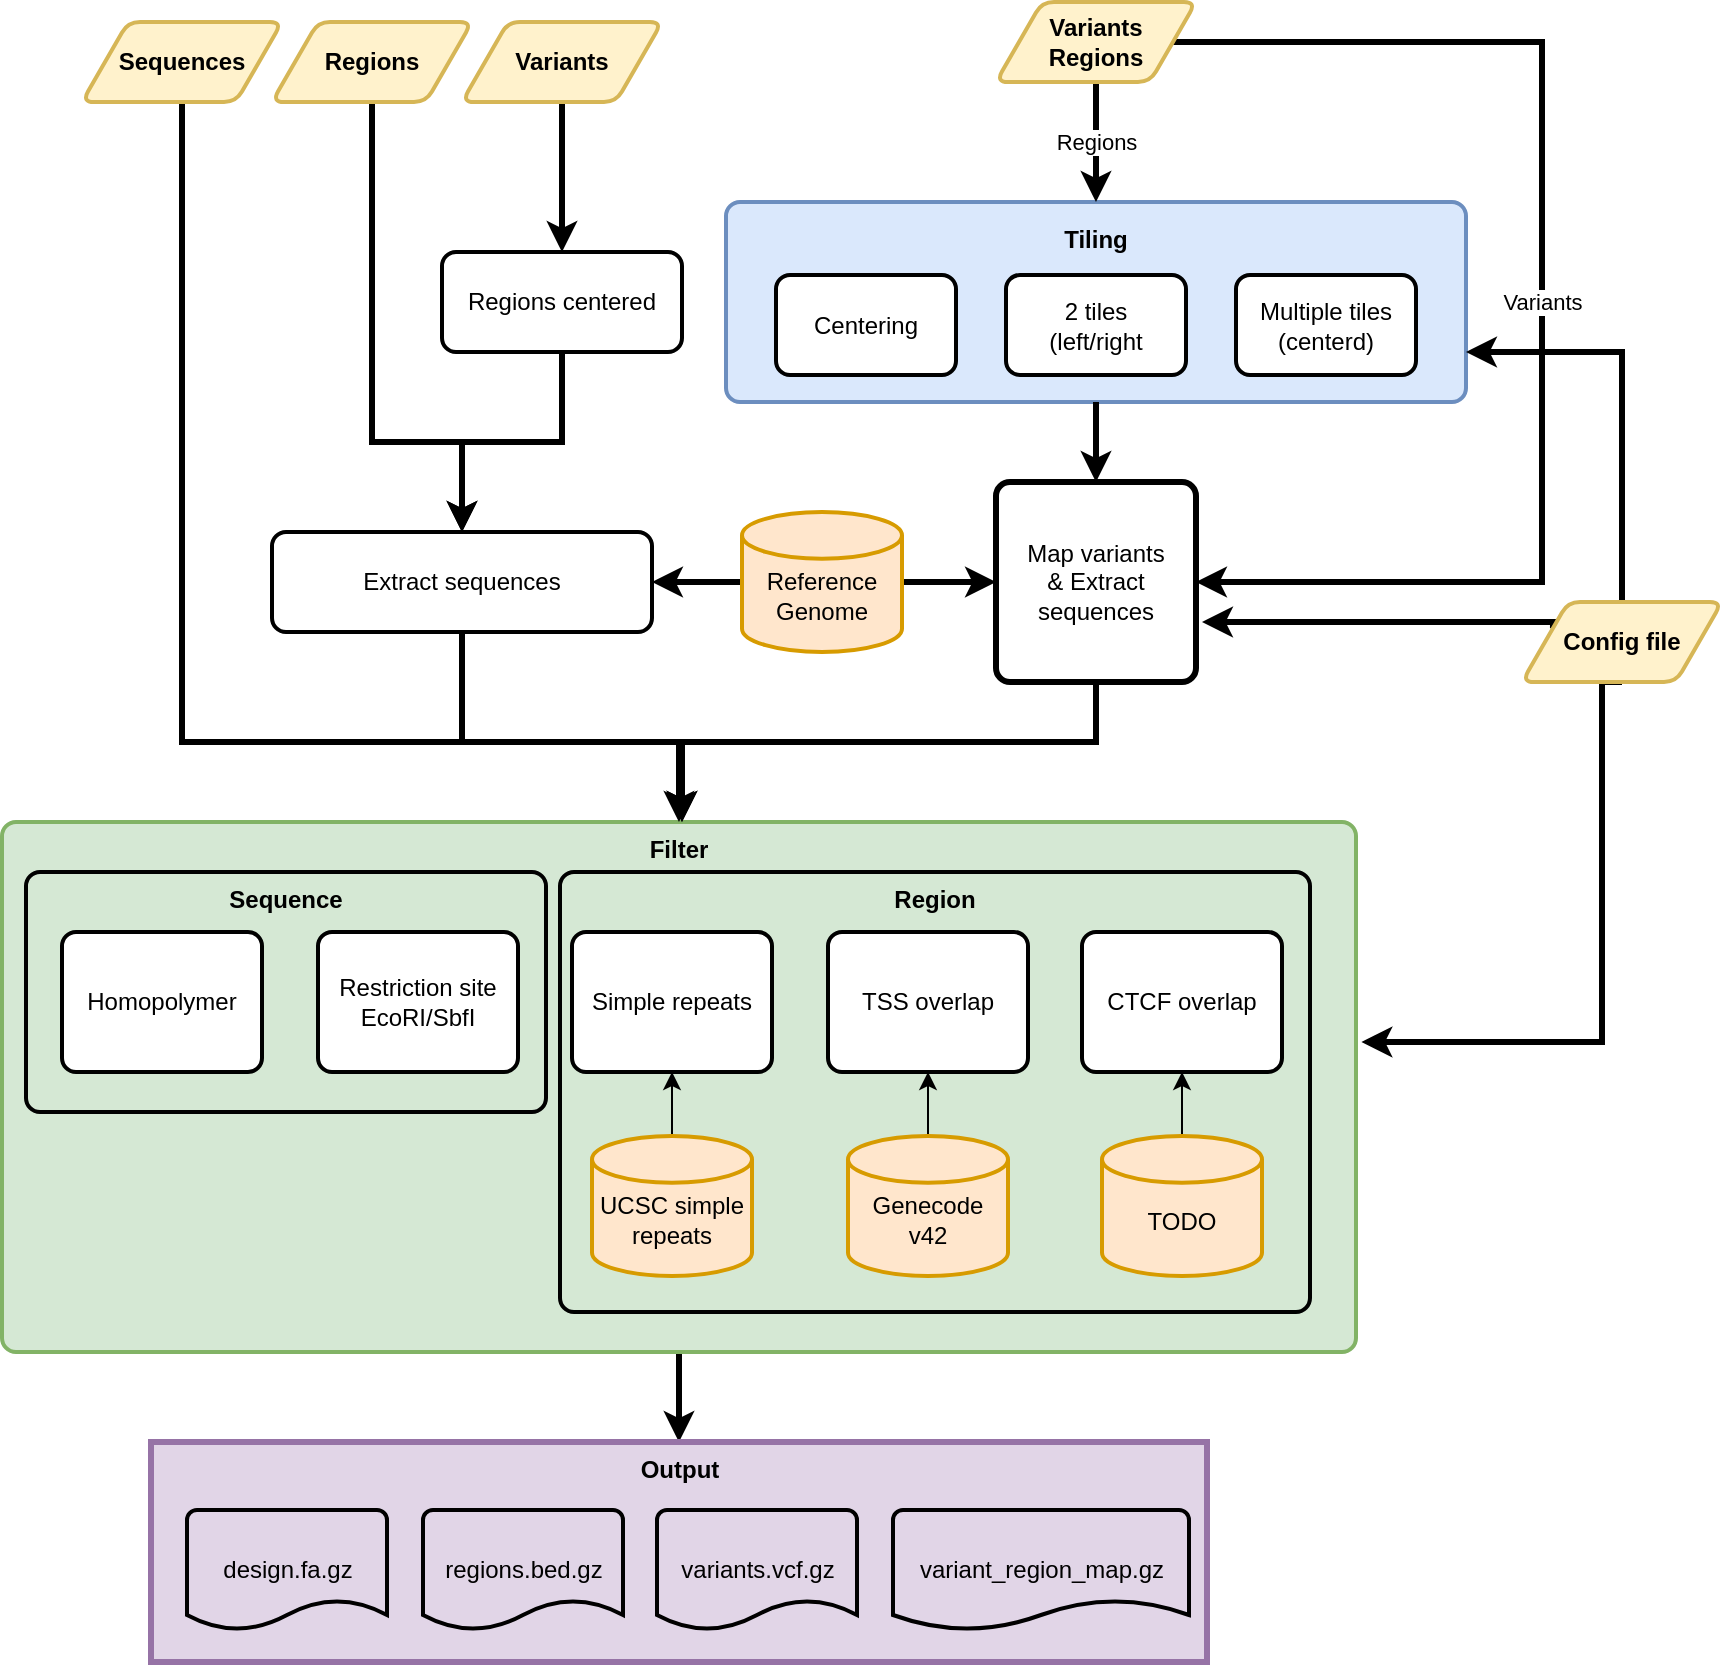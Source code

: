 <mxfile version="20.8.20" type="github">
  <diagram id="C5RBs43oDa-KdzZeNtuy" name="Page-1">
    <mxGraphModel dx="1434" dy="2111" grid="1" gridSize="10" guides="1" tooltips="1" connect="1" arrows="1" fold="1" page="1" pageScale="1" pageWidth="827" pageHeight="1169" math="0" shadow="0">
      <root>
        <mxCell id="WIyWlLk6GJQsqaUBKTNV-0" />
        <mxCell id="WIyWlLk6GJQsqaUBKTNV-1" parent="WIyWlLk6GJQsqaUBKTNV-0" />
        <mxCell id="VztmP7jNm2-bDzNmiWcb-14" value="&lt;p style=&quot;line-height: 0%;&quot;&gt;Tiling&lt;/p&gt;" style="rounded=1;whiteSpace=wrap;html=1;absoluteArcSize=1;arcSize=14;strokeWidth=2;glass=0;fillColor=#dae8fc;horizontal=1;verticalAlign=top;strokeColor=#6c8ebf;fontStyle=1" parent="WIyWlLk6GJQsqaUBKTNV-1" vertex="1">
          <mxGeometry x="502" y="100" width="370" height="100" as="geometry" />
        </mxCell>
        <mxCell id="ZryX_eBv5wf3s4xxrK_H-33" style="edgeStyle=orthogonalEdgeStyle;rounded=0;jumpSize=6;orthogonalLoop=1;jettySize=auto;html=1;exitX=0.5;exitY=1;exitDx=0;exitDy=0;shadow=0;strokeWidth=3;" edge="1" parent="WIyWlLk6GJQsqaUBKTNV-1" source="VztmP7jNm2-bDzNmiWcb-19" target="ZryX_eBv5wf3s4xxrK_H-29">
          <mxGeometry relative="1" as="geometry" />
        </mxCell>
        <mxCell id="VztmP7jNm2-bDzNmiWcb-19" value="Filter" style="rounded=1;whiteSpace=wrap;html=1;absoluteArcSize=1;arcSize=14;strokeWidth=2;glass=0;fillColor=#d5e8d4;verticalAlign=top;strokeColor=#82b366;fontStyle=1" parent="WIyWlLk6GJQsqaUBKTNV-1" vertex="1">
          <mxGeometry x="140" y="410" width="677" height="265" as="geometry" />
        </mxCell>
        <mxCell id="ZryX_eBv5wf3s4xxrK_H-1" value="Sequence" style="rounded=1;whiteSpace=wrap;html=1;absoluteArcSize=1;arcSize=14;strokeWidth=2;fillColor=none;verticalAlign=top;fontStyle=1" vertex="1" parent="WIyWlLk6GJQsqaUBKTNV-1">
          <mxGeometry x="152" y="435" width="260" height="120" as="geometry" />
        </mxCell>
        <mxCell id="ZryX_eBv5wf3s4xxrK_H-0" value="Region" style="rounded=1;whiteSpace=wrap;html=1;absoluteArcSize=1;arcSize=14;strokeWidth=2;fillColor=none;verticalAlign=top;fontStyle=1" vertex="1" parent="WIyWlLk6GJQsqaUBKTNV-1">
          <mxGeometry x="419" y="435" width="375" height="220" as="geometry" />
        </mxCell>
        <mxCell id="ZryX_eBv5wf3s4xxrK_H-18" style="edgeStyle=orthogonalEdgeStyle;rounded=0;jumpSize=6;orthogonalLoop=1;jettySize=auto;html=1;exitX=0.5;exitY=1;exitDx=0;exitDy=0;entryX=0.5;entryY=0;entryDx=0;entryDy=0;shadow=0;strokeWidth=3;" edge="1" parent="WIyWlLk6GJQsqaUBKTNV-1" source="VztmP7jNm2-bDzNmiWcb-0" target="VztmP7jNm2-bDzNmiWcb-19">
          <mxGeometry relative="1" as="geometry">
            <Array as="points">
              <mxPoint x="230" y="370" />
              <mxPoint x="479" y="370" />
            </Array>
          </mxGeometry>
        </mxCell>
        <mxCell id="VztmP7jNm2-bDzNmiWcb-0" value="Sequences" style="shape=parallelogram;html=1;strokeWidth=2;perimeter=parallelogramPerimeter;whiteSpace=wrap;rounded=1;arcSize=12;size=0.23;fillColor=#fff2cc;strokeColor=#d6b656;fontStyle=1" parent="WIyWlLk6GJQsqaUBKTNV-1" vertex="1">
          <mxGeometry x="180" y="10" width="100" height="40" as="geometry" />
        </mxCell>
        <mxCell id="ZryX_eBv5wf3s4xxrK_H-17" style="edgeStyle=orthogonalEdgeStyle;rounded=0;jumpSize=6;orthogonalLoop=1;jettySize=auto;html=1;exitX=0.5;exitY=1;exitDx=0;exitDy=0;entryX=0.5;entryY=0;entryDx=0;entryDy=0;shadow=0;strokeWidth=3;" edge="1" parent="WIyWlLk6GJQsqaUBKTNV-1" source="VztmP7jNm2-bDzNmiWcb-1" target="VztmP7jNm2-bDzNmiWcb-20">
          <mxGeometry relative="1" as="geometry">
            <Array as="points">
              <mxPoint x="325" y="220" />
              <mxPoint x="370" y="220" />
            </Array>
          </mxGeometry>
        </mxCell>
        <mxCell id="VztmP7jNm2-bDzNmiWcb-1" value="Regions" style="shape=parallelogram;html=1;strokeWidth=2;perimeter=parallelogramPerimeter;whiteSpace=wrap;rounded=1;arcSize=12;size=0.23;fillColor=#fff2cc;strokeColor=#d6b656;fontStyle=1" parent="WIyWlLk6GJQsqaUBKTNV-1" vertex="1">
          <mxGeometry x="275" y="10" width="100" height="40" as="geometry" />
        </mxCell>
        <mxCell id="VztmP7jNm2-bDzNmiWcb-18" style="edgeStyle=orthogonalEdgeStyle;rounded=0;orthogonalLoop=1;jettySize=auto;html=1;entryX=0.5;entryY=0;entryDx=0;entryDy=0;strokeWidth=3;" parent="WIyWlLk6GJQsqaUBKTNV-1" source="VztmP7jNm2-bDzNmiWcb-3" target="VztmP7jNm2-bDzNmiWcb-17" edge="1">
          <mxGeometry relative="1" as="geometry" />
        </mxCell>
        <mxCell id="VztmP7jNm2-bDzNmiWcb-3" value="Variants" style="shape=parallelogram;html=1;strokeWidth=2;perimeter=parallelogramPerimeter;whiteSpace=wrap;rounded=1;arcSize=12;size=0.23;fillColor=#fff2cc;strokeColor=#d6b656;fontStyle=1" parent="WIyWlLk6GJQsqaUBKTNV-1" vertex="1">
          <mxGeometry x="370" y="10" width="100" height="40" as="geometry" />
        </mxCell>
        <mxCell id="VztmP7jNm2-bDzNmiWcb-16" value="Regions" style="edgeStyle=orthogonalEdgeStyle;rounded=0;orthogonalLoop=1;jettySize=auto;html=1;exitX=0.5;exitY=1;exitDx=0;exitDy=0;entryX=0.5;entryY=0;entryDx=0;entryDy=0;strokeWidth=3;" parent="WIyWlLk6GJQsqaUBKTNV-1" source="VztmP7jNm2-bDzNmiWcb-4" target="VztmP7jNm2-bDzNmiWcb-14" edge="1">
          <mxGeometry relative="1" as="geometry" />
        </mxCell>
        <mxCell id="ZryX_eBv5wf3s4xxrK_H-12" value="Variants" style="edgeStyle=orthogonalEdgeStyle;rounded=0;orthogonalLoop=1;jettySize=auto;html=1;exitX=1;exitY=0.5;exitDx=0;exitDy=0;entryX=1;entryY=0.5;entryDx=0;entryDy=0;shadow=0;jumpSize=6;strokeWidth=3;" edge="1" parent="WIyWlLk6GJQsqaUBKTNV-1" source="VztmP7jNm2-bDzNmiWcb-4" target="ZryX_eBv5wf3s4xxrK_H-9">
          <mxGeometry relative="1" as="geometry">
            <Array as="points">
              <mxPoint x="910" y="20" />
              <mxPoint x="910" y="290" />
            </Array>
          </mxGeometry>
        </mxCell>
        <mxCell id="VztmP7jNm2-bDzNmiWcb-4" value="Variants&lt;br&gt;Regions" style="shape=parallelogram;html=1;strokeWidth=2;perimeter=parallelogramPerimeter;whiteSpace=wrap;rounded=1;arcSize=12;size=0.23;fillColor=#fff2cc;strokeColor=#d6b656;fontStyle=1" parent="WIyWlLk6GJQsqaUBKTNV-1" vertex="1">
          <mxGeometry x="637" width="100" height="40" as="geometry" />
        </mxCell>
        <mxCell id="ZryX_eBv5wf3s4xxrK_H-14" value="" style="edgeStyle=orthogonalEdgeStyle;rounded=0;jumpSize=6;orthogonalLoop=1;jettySize=auto;html=1;shadow=0;strokeWidth=3;" edge="1" parent="WIyWlLk6GJQsqaUBKTNV-1" source="VztmP7jNm2-bDzNmiWcb-6" target="ZryX_eBv5wf3s4xxrK_H-9">
          <mxGeometry relative="1" as="geometry" />
        </mxCell>
        <mxCell id="ZryX_eBv5wf3s4xxrK_H-15" value="" style="edgeStyle=orthogonalEdgeStyle;rounded=0;jumpSize=6;orthogonalLoop=1;jettySize=auto;html=1;shadow=0;strokeWidth=3;" edge="1" parent="WIyWlLk6GJQsqaUBKTNV-1" source="VztmP7jNm2-bDzNmiWcb-6" target="VztmP7jNm2-bDzNmiWcb-20">
          <mxGeometry relative="1" as="geometry" />
        </mxCell>
        <mxCell id="VztmP7jNm2-bDzNmiWcb-6" value="&lt;div&gt;&lt;br&gt;&lt;/div&gt;&lt;div&gt;Reference Genome&lt;/div&gt;" style="strokeWidth=2;html=1;shape=mxgraph.flowchart.database;whiteSpace=wrap;fillColor=#ffe6cc;strokeColor=#d79b00;" parent="WIyWlLk6GJQsqaUBKTNV-1" vertex="1">
          <mxGeometry x="510" y="255" width="80" height="70" as="geometry" />
        </mxCell>
        <mxCell id="ZryX_eBv5wf3s4xxrK_H-5" value="" style="edgeStyle=orthogonalEdgeStyle;rounded=0;orthogonalLoop=1;jettySize=auto;html=1;" edge="1" parent="WIyWlLk6GJQsqaUBKTNV-1" source="VztmP7jNm2-bDzNmiWcb-8" target="VztmP7jNm2-bDzNmiWcb-29">
          <mxGeometry relative="1" as="geometry" />
        </mxCell>
        <mxCell id="VztmP7jNm2-bDzNmiWcb-8" value="&lt;br&gt;&lt;div&gt;Genecode&lt;/div&gt;v42" style="strokeWidth=2;html=1;shape=mxgraph.flowchart.database;whiteSpace=wrap;fillColor=#ffe6cc;strokeColor=#d79b00;" parent="WIyWlLk6GJQsqaUBKTNV-1" vertex="1">
          <mxGeometry x="563" y="567" width="80" height="70" as="geometry" />
        </mxCell>
        <mxCell id="ZryX_eBv5wf3s4xxrK_H-16" value="" style="edgeStyle=orthogonalEdgeStyle;rounded=0;jumpSize=6;orthogonalLoop=1;jettySize=auto;html=1;shadow=0;strokeWidth=3;" edge="1" parent="WIyWlLk6GJQsqaUBKTNV-1" source="VztmP7jNm2-bDzNmiWcb-17" target="VztmP7jNm2-bDzNmiWcb-20">
          <mxGeometry relative="1" as="geometry">
            <Array as="points">
              <mxPoint x="420" y="220" />
              <mxPoint x="370" y="220" />
            </Array>
          </mxGeometry>
        </mxCell>
        <mxCell id="VztmP7jNm2-bDzNmiWcb-17" value="Regions centered" style="rounded=1;whiteSpace=wrap;html=1;absoluteArcSize=1;arcSize=14;strokeWidth=2;glass=0;fillColor=none;" parent="WIyWlLk6GJQsqaUBKTNV-1" vertex="1">
          <mxGeometry x="360" y="125" width="120" height="50" as="geometry" />
        </mxCell>
        <mxCell id="ZryX_eBv5wf3s4xxrK_H-19" style="edgeStyle=orthogonalEdgeStyle;rounded=0;jumpSize=6;orthogonalLoop=1;jettySize=auto;html=1;exitX=0.5;exitY=1;exitDx=0;exitDy=0;shadow=0;strokeWidth=3;" edge="1" parent="WIyWlLk6GJQsqaUBKTNV-1" source="VztmP7jNm2-bDzNmiWcb-20">
          <mxGeometry relative="1" as="geometry">
            <mxPoint x="480" y="410" as="targetPoint" />
            <Array as="points">
              <mxPoint x="370" y="370" />
              <mxPoint x="480" y="370" />
            </Array>
          </mxGeometry>
        </mxCell>
        <mxCell id="VztmP7jNm2-bDzNmiWcb-20" value="Extract sequences" style="rounded=1;whiteSpace=wrap;html=1;absoluteArcSize=1;arcSize=14;strokeWidth=2;glass=0;fillColor=none;" parent="WIyWlLk6GJQsqaUBKTNV-1" vertex="1">
          <mxGeometry x="275" y="265" width="190" height="50" as="geometry" />
        </mxCell>
        <mxCell id="VztmP7jNm2-bDzNmiWcb-25" value="CTCF overlap" style="rounded=1;whiteSpace=wrap;html=1;absoluteArcSize=1;arcSize=14;strokeWidth=2;glass=0;" parent="WIyWlLk6GJQsqaUBKTNV-1" vertex="1">
          <mxGeometry x="680" y="465" width="100" height="70" as="geometry" />
        </mxCell>
        <mxCell id="VztmP7jNm2-bDzNmiWcb-26" value="Homopolymer" style="rounded=1;whiteSpace=wrap;html=1;absoluteArcSize=1;arcSize=14;strokeWidth=2;glass=0;" parent="WIyWlLk6GJQsqaUBKTNV-1" vertex="1">
          <mxGeometry x="170" y="465" width="100" height="70" as="geometry" />
        </mxCell>
        <mxCell id="VztmP7jNm2-bDzNmiWcb-27" value="Restriction site&lt;br&gt;EcoRI/SbfI " style="rounded=1;whiteSpace=wrap;html=1;absoluteArcSize=1;arcSize=14;strokeWidth=2;glass=0;" parent="WIyWlLk6GJQsqaUBKTNV-1" vertex="1">
          <mxGeometry x="298" y="465" width="100" height="70" as="geometry" />
        </mxCell>
        <mxCell id="VztmP7jNm2-bDzNmiWcb-28" value="Simple repeats" style="rounded=1;whiteSpace=wrap;html=1;absoluteArcSize=1;arcSize=14;strokeWidth=2;glass=0;" parent="WIyWlLk6GJQsqaUBKTNV-1" vertex="1">
          <mxGeometry x="425" y="465" width="100" height="70" as="geometry" />
        </mxCell>
        <mxCell id="VztmP7jNm2-bDzNmiWcb-29" value="TSS overlap" style="rounded=1;whiteSpace=wrap;html=1;absoluteArcSize=1;arcSize=14;strokeWidth=2;glass=0;" parent="WIyWlLk6GJQsqaUBKTNV-1" vertex="1">
          <mxGeometry x="553" y="465" width="100" height="70" as="geometry" />
        </mxCell>
        <mxCell id="ZryX_eBv5wf3s4xxrK_H-6" value="" style="edgeStyle=orthogonalEdgeStyle;rounded=0;orthogonalLoop=1;jettySize=auto;html=1;" edge="1" parent="WIyWlLk6GJQsqaUBKTNV-1" source="ZryX_eBv5wf3s4xxrK_H-2" target="VztmP7jNm2-bDzNmiWcb-25">
          <mxGeometry relative="1" as="geometry" />
        </mxCell>
        <mxCell id="ZryX_eBv5wf3s4xxrK_H-2" value="&lt;div&gt;&lt;br&gt;&lt;/div&gt;&lt;div&gt;TODO&lt;/div&gt;" style="strokeWidth=2;html=1;shape=mxgraph.flowchart.database;whiteSpace=wrap;fillColor=#ffe6cc;strokeColor=#d79b00;" vertex="1" parent="WIyWlLk6GJQsqaUBKTNV-1">
          <mxGeometry x="690" y="567" width="80" height="70" as="geometry" />
        </mxCell>
        <mxCell id="ZryX_eBv5wf3s4xxrK_H-4" style="edgeStyle=orthogonalEdgeStyle;rounded=0;orthogonalLoop=1;jettySize=auto;html=1;entryX=0.5;entryY=1;entryDx=0;entryDy=0;" edge="1" parent="WIyWlLk6GJQsqaUBKTNV-1" source="ZryX_eBv5wf3s4xxrK_H-3" target="VztmP7jNm2-bDzNmiWcb-28">
          <mxGeometry relative="1" as="geometry">
            <mxPoint x="510" y="545" as="targetPoint" />
          </mxGeometry>
        </mxCell>
        <mxCell id="ZryX_eBv5wf3s4xxrK_H-3" value="&lt;div&gt;&lt;br&gt;&lt;/div&gt;&lt;div&gt;UCSC simple repeats&lt;/div&gt;" style="strokeWidth=2;html=1;shape=mxgraph.flowchart.database;whiteSpace=wrap;fillColor=#ffe6cc;strokeColor=#d79b00;" vertex="1" parent="WIyWlLk6GJQsqaUBKTNV-1">
          <mxGeometry x="435" y="567" width="80" height="70" as="geometry" />
        </mxCell>
        <mxCell id="ZryX_eBv5wf3s4xxrK_H-20" style="edgeStyle=orthogonalEdgeStyle;rounded=0;jumpSize=6;orthogonalLoop=1;jettySize=auto;html=1;exitX=0.5;exitY=1;exitDx=0;exitDy=0;shadow=0;strokeWidth=3;" edge="1" parent="WIyWlLk6GJQsqaUBKTNV-1" source="ZryX_eBv5wf3s4xxrK_H-9">
          <mxGeometry relative="1" as="geometry">
            <mxPoint x="480" y="410" as="targetPoint" />
            <Array as="points">
              <mxPoint x="687" y="370" />
              <mxPoint x="480" y="370" />
            </Array>
          </mxGeometry>
        </mxCell>
        <mxCell id="ZryX_eBv5wf3s4xxrK_H-9" value="Map variants&lt;br&gt;&amp;amp; Extract sequences" style="rounded=1;whiteSpace=wrap;html=1;absoluteArcSize=1;arcSize=14;strokeWidth=3;fillColor=none;" vertex="1" parent="WIyWlLk6GJQsqaUBKTNV-1">
          <mxGeometry x="637" y="240" width="100" height="100" as="geometry" />
        </mxCell>
        <mxCell id="ZryX_eBv5wf3s4xxrK_H-13" value="" style="edgeStyle=orthogonalEdgeStyle;rounded=0;jumpSize=6;orthogonalLoop=1;jettySize=auto;html=1;shadow=0;strokeWidth=3;" edge="1" parent="WIyWlLk6GJQsqaUBKTNV-1" source="VztmP7jNm2-bDzNmiWcb-14" target="ZryX_eBv5wf3s4xxrK_H-9">
          <mxGeometry relative="1" as="geometry" />
        </mxCell>
        <mxCell id="VztmP7jNm2-bDzNmiWcb-12" value="" style="group;fillColor=none;rounded=0;glass=0;" parent="WIyWlLk6GJQsqaUBKTNV-1" vertex="1" connectable="0">
          <mxGeometry x="527" y="136.5" width="350" height="75" as="geometry" />
        </mxCell>
        <mxCell id="VztmP7jNm2-bDzNmiWcb-9" value="&lt;div align=&quot;center&quot;&gt;Centering&lt;/div&gt;" style="rounded=1;whiteSpace=wrap;html=1;absoluteArcSize=1;arcSize=14;strokeWidth=2;align=center;" parent="VztmP7jNm2-bDzNmiWcb-12" vertex="1">
          <mxGeometry width="90" height="50" as="geometry" />
        </mxCell>
        <mxCell id="VztmP7jNm2-bDzNmiWcb-10" value="&lt;div&gt;2 tiles&lt;/div&gt;&lt;div&gt;(left/right&lt;br&gt;&lt;/div&gt;" style="rounded=1;whiteSpace=wrap;html=1;absoluteArcSize=1;arcSize=14;strokeWidth=2;align=center;" parent="VztmP7jNm2-bDzNmiWcb-12" vertex="1">
          <mxGeometry x="115" width="90" height="50" as="geometry" />
        </mxCell>
        <mxCell id="VztmP7jNm2-bDzNmiWcb-11" value="Multiple tiles&lt;br&gt;(centerd)" style="rounded=1;whiteSpace=wrap;html=1;absoluteArcSize=1;arcSize=14;strokeWidth=2;align=center;" parent="VztmP7jNm2-bDzNmiWcb-12" vertex="1">
          <mxGeometry x="230" width="90" height="50" as="geometry" />
        </mxCell>
        <mxCell id="ZryX_eBv5wf3s4xxrK_H-34" value="" style="group" vertex="1" connectable="0" parent="WIyWlLk6GJQsqaUBKTNV-1">
          <mxGeometry x="214.5" y="720" width="528" height="110" as="geometry" />
        </mxCell>
        <mxCell id="ZryX_eBv5wf3s4xxrK_H-29" value="Output" style="rounded=0;whiteSpace=wrap;html=1;strokeColor=#9673a6;strokeWidth=3;fillColor=#e1d5e7;verticalAlign=top;fontStyle=1" vertex="1" parent="ZryX_eBv5wf3s4xxrK_H-34">
          <mxGeometry width="528" height="110" as="geometry" />
        </mxCell>
        <mxCell id="ZryX_eBv5wf3s4xxrK_H-23" value="design.fa.gz" style="strokeWidth=2;html=1;shape=mxgraph.flowchart.document2;whiteSpace=wrap;size=0.25;strokeColor=#000000;fillColor=none;" vertex="1" parent="ZryX_eBv5wf3s4xxrK_H-34">
          <mxGeometry x="18" y="34" width="100" height="60" as="geometry" />
        </mxCell>
        <mxCell id="ZryX_eBv5wf3s4xxrK_H-24" value="regions.bed.gz" style="strokeWidth=2;html=1;shape=mxgraph.flowchart.document2;whiteSpace=wrap;size=0.25;strokeColor=#000000;fillColor=none;" vertex="1" parent="ZryX_eBv5wf3s4xxrK_H-34">
          <mxGeometry x="136" y="34" width="100" height="60" as="geometry" />
        </mxCell>
        <mxCell id="ZryX_eBv5wf3s4xxrK_H-25" value="variants.vcf.gz" style="strokeWidth=2;html=1;shape=mxgraph.flowchart.document2;whiteSpace=wrap;size=0.25;strokeColor=#000000;fillColor=none;" vertex="1" parent="ZryX_eBv5wf3s4xxrK_H-34">
          <mxGeometry x="253" y="34" width="100" height="60" as="geometry" />
        </mxCell>
        <mxCell id="ZryX_eBv5wf3s4xxrK_H-26" value="variant_region_map.gz" style="strokeWidth=2;html=1;shape=mxgraph.flowchart.document2;whiteSpace=wrap;size=0.25;strokeColor=#000000;fillColor=none;" vertex="1" parent="ZryX_eBv5wf3s4xxrK_H-34">
          <mxGeometry x="371" y="34" width="148" height="60" as="geometry" />
        </mxCell>
        <mxCell id="ZryX_eBv5wf3s4xxrK_H-37" style="edgeStyle=orthogonalEdgeStyle;rounded=0;jumpSize=6;orthogonalLoop=1;jettySize=auto;html=1;exitX=0;exitY=0.25;exitDx=0;exitDy=0;shadow=0;strokeWidth=3;" edge="1" parent="WIyWlLk6GJQsqaUBKTNV-1" source="ZryX_eBv5wf3s4xxrK_H-36">
          <mxGeometry relative="1" as="geometry">
            <mxPoint x="740" y="310" as="targetPoint" />
            <Array as="points">
              <mxPoint x="916" y="310" />
            </Array>
          </mxGeometry>
        </mxCell>
        <mxCell id="ZryX_eBv5wf3s4xxrK_H-38" style="edgeStyle=orthogonalEdgeStyle;rounded=0;jumpSize=6;orthogonalLoop=1;jettySize=auto;html=1;exitX=0.5;exitY=1;exitDx=0;exitDy=0;entryX=1.004;entryY=0.415;entryDx=0;entryDy=0;entryPerimeter=0;shadow=0;strokeWidth=3;" edge="1" parent="WIyWlLk6GJQsqaUBKTNV-1" source="ZryX_eBv5wf3s4xxrK_H-36" target="VztmP7jNm2-bDzNmiWcb-19">
          <mxGeometry relative="1" as="geometry">
            <Array as="points">
              <mxPoint x="940" y="520" />
            </Array>
          </mxGeometry>
        </mxCell>
        <mxCell id="ZryX_eBv5wf3s4xxrK_H-39" style="edgeStyle=orthogonalEdgeStyle;rounded=0;jumpSize=6;orthogonalLoop=1;jettySize=auto;html=1;exitX=0.5;exitY=0;exitDx=0;exitDy=0;entryX=1;entryY=0.75;entryDx=0;entryDy=0;shadow=0;strokeWidth=3;" edge="1" parent="WIyWlLk6GJQsqaUBKTNV-1" source="ZryX_eBv5wf3s4xxrK_H-36" target="VztmP7jNm2-bDzNmiWcb-14">
          <mxGeometry relative="1" as="geometry" />
        </mxCell>
        <mxCell id="ZryX_eBv5wf3s4xxrK_H-36" value="Config file" style="shape=parallelogram;html=1;strokeWidth=2;perimeter=parallelogramPerimeter;whiteSpace=wrap;rounded=1;arcSize=12;size=0.23;fillColor=#fff2cc;strokeColor=#d6b656;fontStyle=1" vertex="1" parent="WIyWlLk6GJQsqaUBKTNV-1">
          <mxGeometry x="900" y="300" width="100" height="40" as="geometry" />
        </mxCell>
      </root>
    </mxGraphModel>
  </diagram>
</mxfile>
